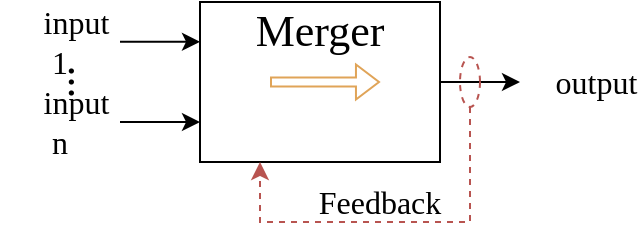 <mxfile version="21.4.0" type="device">
  <diagram name="Page-1" id="4I2zJMP6fPbmH2adfHKz">
    <mxGraphModel dx="479" dy="276" grid="1" gridSize="10" guides="1" tooltips="1" connect="1" arrows="1" fold="1" page="1" pageScale="1" pageWidth="827" pageHeight="1169" math="0" shadow="0">
      <root>
        <mxCell id="0" />
        <mxCell id="1" parent="0" />
        <mxCell id="tfoxWXDdU5jyKTtbno_l-5" style="edgeStyle=orthogonalEdgeStyle;rounded=0;orthogonalLoop=1;jettySize=auto;html=1;exitX=1;exitY=0.5;exitDx=0;exitDy=0;movable=0;resizable=0;rotatable=0;deletable=0;editable=0;locked=1;connectable=0;" parent="1" source="tfoxWXDdU5jyKTtbno_l-1" edge="1">
          <mxGeometry relative="1" as="geometry">
            <mxPoint x="480" y="120" as="targetPoint" />
          </mxGeometry>
        </mxCell>
        <mxCell id="tfoxWXDdU5jyKTtbno_l-1" value="" style="rounded=0;whiteSpace=wrap;html=1;movable=1;resizable=1;rotatable=1;deletable=1;editable=1;locked=0;connectable=1;" parent="1" vertex="1">
          <mxGeometry x="320" y="80" width="120" height="80" as="geometry" />
        </mxCell>
        <mxCell id="tfoxWXDdU5jyKTtbno_l-2" value="" style="endArrow=classic;html=1;rounded=0;entryX=0;entryY=0.75;entryDx=0;entryDy=0;" parent="1" target="tfoxWXDdU5jyKTtbno_l-1" edge="1">
          <mxGeometry width="50" height="50" relative="1" as="geometry">
            <mxPoint x="280" y="140" as="sourcePoint" />
            <mxPoint x="310" y="140" as="targetPoint" />
          </mxGeometry>
        </mxCell>
        <mxCell id="tfoxWXDdU5jyKTtbno_l-7" value="Merger" style="text;html=1;strokeColor=none;fillColor=none;align=center;verticalAlign=middle;whiteSpace=wrap;rounded=0;fontFamily=UGent Panno Text;fontSize=22;" parent="1" vertex="1">
          <mxGeometry x="350" y="80" width="60" height="30" as="geometry" />
        </mxCell>
        <mxCell id="GLrABeQMUucm_qGmX2vQ-3" value="&lt;font color=&quot;#e0a458&quot; face=&quot;tabler-icons&quot;&gt;&lt;/font&gt; input 1" style="text;html=1;strokeColor=none;fillColor=none;align=center;verticalAlign=middle;whiteSpace=wrap;rounded=0;fontFamily=UGent Panno Text;fontSize=16;" parent="1" vertex="1">
          <mxGeometry x="220" y="90" width="60" height="20" as="geometry" />
        </mxCell>
        <mxCell id="Z24bCqdnGDekF7S4QBh7-8" value="&lt;font color=&quot;#e0a458&quot; face=&quot;tabler-icons&quot;&gt;&lt;/font&gt;" style="text;html=1;strokeColor=none;fillColor=none;align=center;verticalAlign=middle;whiteSpace=wrap;rounded=0;fontFamily=UGent Panno Text;fontSize=16;" parent="1" vertex="1">
          <mxGeometry x="330" y="110" width="20" height="20" as="geometry" />
        </mxCell>
        <mxCell id="Z24bCqdnGDekF7S4QBh7-9" value="&lt;font color=&quot;#e0a458&quot; face=&quot;tabler-icons&quot;&gt;&lt;/font&gt;" style="text;html=1;strokeColor=none;fillColor=none;align=center;verticalAlign=middle;whiteSpace=wrap;rounded=0;fontFamily=UGent Panno Text;fontSize=16;" parent="1" vertex="1">
          <mxGeometry x="330" y="90" width="20" height="20" as="geometry" />
        </mxCell>
        <mxCell id="Z24bCqdnGDekF7S4QBh7-10" value="&lt;font color=&quot;#e0a458&quot; face=&quot;tabler-icons&quot;&gt;&lt;/font&gt;" style="text;html=1;strokeColor=none;fillColor=none;align=center;verticalAlign=middle;whiteSpace=wrap;rounded=0;fontFamily=UGent Panno Text;fontSize=16;" parent="1" vertex="1">
          <mxGeometry x="414" y="110" width="20" height="20" as="geometry" />
        </mxCell>
        <mxCell id="Z24bCqdnGDekF7S4QBh7-11" value="&lt;font color=&quot;#e0a458&quot; face=&quot;tabler-icons&quot;&gt;&lt;/font&gt;" style="text;html=1;strokeColor=none;fillColor=none;align=center;verticalAlign=middle;whiteSpace=wrap;rounded=0;fontFamily=UGent Panno Text;fontSize=16;" parent="1" vertex="1">
          <mxGeometry x="330" y="130" width="20" height="20" as="geometry" />
        </mxCell>
        <mxCell id="Z24bCqdnGDekF7S4QBh7-12" value="" style="shape=flexArrow;endArrow=classic;html=1;rounded=0;width=4.533;endSize=3.507;endWidth=12.062;strokeColor=#E0A458;" parent="1" edge="1">
          <mxGeometry width="50" height="50" relative="1" as="geometry">
            <mxPoint x="355" y="120" as="sourcePoint" />
            <mxPoint x="410" y="120" as="targetPoint" />
          </mxGeometry>
        </mxCell>
        <mxCell id="eTaeFyuaizBxlXW_G6Gp-1" value="" style="endArrow=classic;html=1;rounded=0;entryX=0;entryY=0.75;entryDx=0;entryDy=0;" edge="1" parent="1">
          <mxGeometry width="50" height="50" relative="1" as="geometry">
            <mxPoint x="280" y="99.88" as="sourcePoint" />
            <mxPoint x="320" y="99.88" as="targetPoint" />
          </mxGeometry>
        </mxCell>
        <mxCell id="eTaeFyuaizBxlXW_G6Gp-2" value="&lt;font color=&quot;#e0a458&quot; face=&quot;tabler-icons&quot;&gt;&lt;/font&gt; input n" style="text;html=1;strokeColor=none;fillColor=none;align=center;verticalAlign=middle;whiteSpace=wrap;rounded=0;fontFamily=UGent Panno Text;fontSize=16;" vertex="1" parent="1">
          <mxGeometry x="220" y="130" width="60" height="20" as="geometry" />
        </mxCell>
        <mxCell id="eTaeFyuaizBxlXW_G6Gp-3" value="&lt;font style=&quot;font-size: 22px;&quot; face=&quot;UGent Panno Text&quot;&gt;...&lt;/font&gt;" style="text;html=1;strokeColor=none;fillColor=none;align=center;verticalAlign=middle;whiteSpace=wrap;rounded=0;horizontal=0;" vertex="1" parent="1">
          <mxGeometry x="243.5" y="105" width="13" height="30" as="geometry" />
        </mxCell>
        <mxCell id="eTaeFyuaizBxlXW_G6Gp-4" value="&lt;font color=&quot;#e0a458&quot; face=&quot;tabler-icons&quot;&gt;&lt;/font&gt;&amp;nbsp;output" style="text;html=1;strokeColor=none;fillColor=none;align=center;verticalAlign=middle;whiteSpace=wrap;rounded=0;fontFamily=UGent Panno Text;fontSize=16;" vertex="1" parent="1">
          <mxGeometry x="480" y="110" width="60" height="20" as="geometry" />
        </mxCell>
        <mxCell id="eTaeFyuaizBxlXW_G6Gp-5" value="" style="ellipse;whiteSpace=wrap;html=1;fillColor=none;dashed=1;strokeColor=#b85450;" vertex="1" parent="1">
          <mxGeometry x="450" y="107.5" width="10" height="25" as="geometry" />
        </mxCell>
        <mxCell id="eTaeFyuaizBxlXW_G6Gp-7" value="" style="endArrow=classic;html=1;rounded=0;exitX=0.5;exitY=1;exitDx=0;exitDy=0;entryX=0.25;entryY=1;entryDx=0;entryDy=0;dashed=1;fillColor=#f8cecc;strokeColor=#b85450;" edge="1" parent="1" source="eTaeFyuaizBxlXW_G6Gp-5" target="tfoxWXDdU5jyKTtbno_l-1">
          <mxGeometry width="50" height="50" relative="1" as="geometry">
            <mxPoint x="430" y="230" as="sourcePoint" />
            <mxPoint x="350" y="180" as="targetPoint" />
            <Array as="points">
              <mxPoint x="455" y="190" />
              <mxPoint x="350" y="190" />
            </Array>
          </mxGeometry>
        </mxCell>
        <mxCell id="eTaeFyuaizBxlXW_G6Gp-9" value="Feedback" style="text;html=1;strokeColor=none;fillColor=none;align=center;verticalAlign=middle;whiteSpace=wrap;rounded=0;fontFamily=UGent Panno Text;fontSize=16;" vertex="1" parent="1">
          <mxGeometry x="380" y="170" width="60" height="20" as="geometry" />
        </mxCell>
      </root>
    </mxGraphModel>
  </diagram>
</mxfile>

